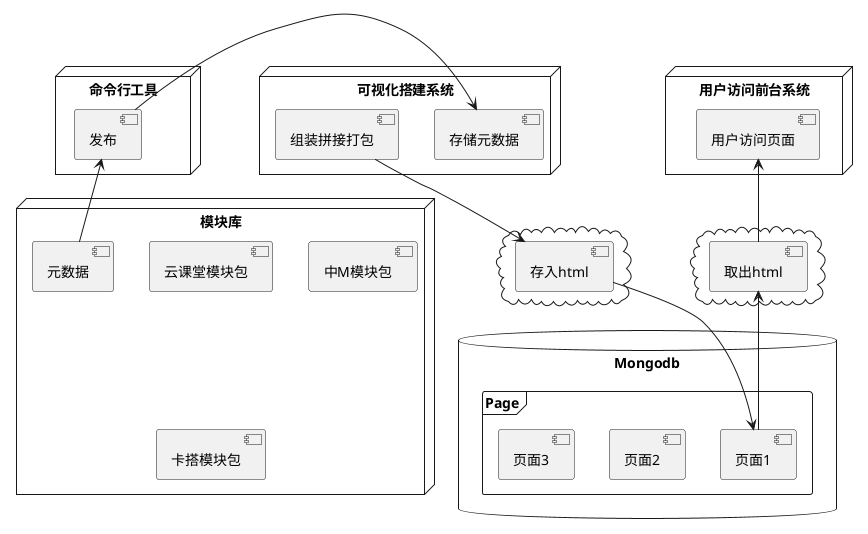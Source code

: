 @startuml

node "可视化搭建系统" {
      [组装拼接打包]
  [存储元数据]
}

node "用户访问前台系统" {
  [用户访问页面]
}


node "模块库" {
  [云课堂模块包]
  [中M模块包]
  [卡搭模块包]
  [元数据]
}

node "命令行工具" {
  [发布]
}

cloud {
  [存入html]
}


cloud {
  [取出html]
}


database "Mongodb" {
  frame "Page" {
    [页面1]
    [页面2]
    [页面3]
  }
}

[用户访问页面] <-- [取出html]
[取出html] <-- [页面1]

[组装拼接打包] -down-> [存入html]
[存入html] --> [页面1]

[元数据] -up-> [发布]
[发布] -right-> [存储元数据]
@enduml
